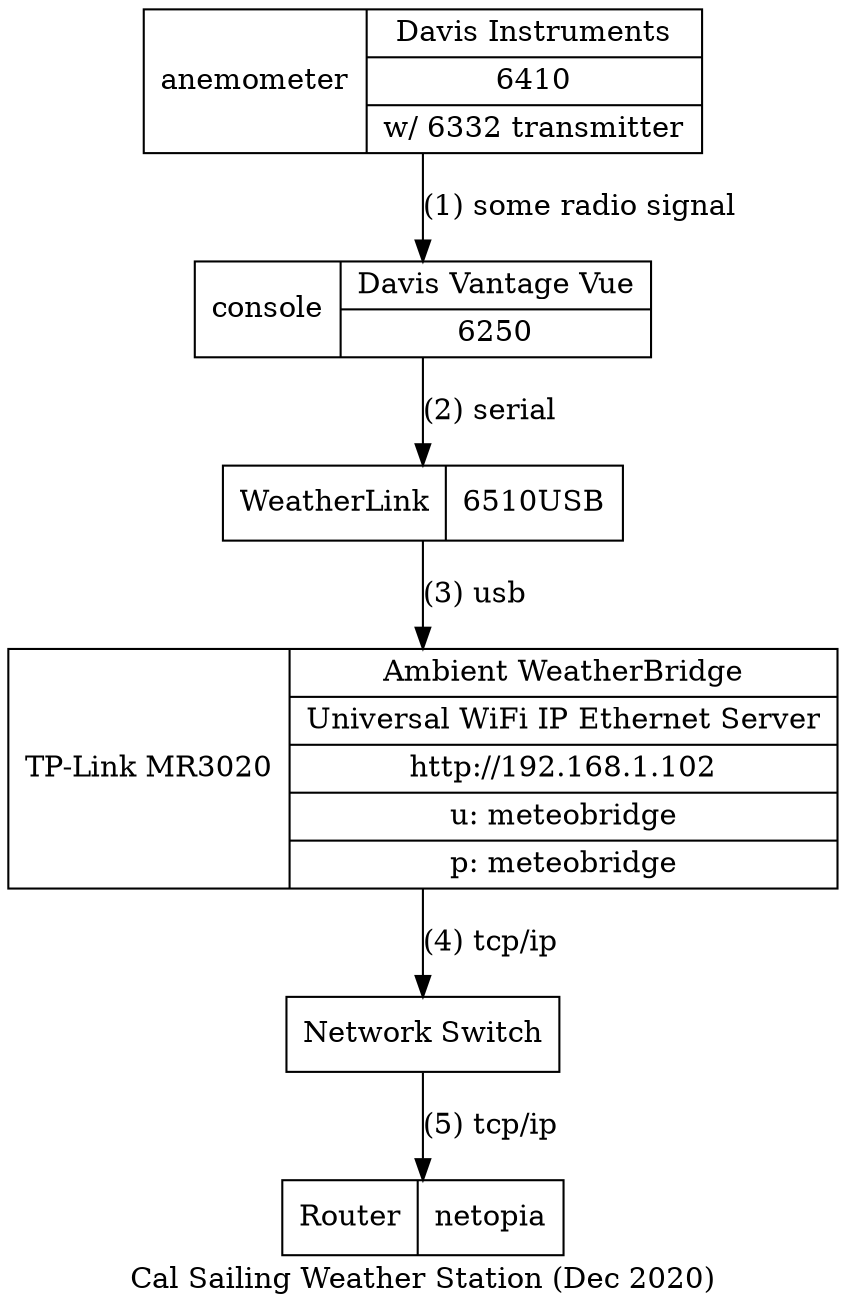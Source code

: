 digraph rendle {
    "wind" [
       label = "anemometer | { Davis Instruments | 6410 | w/ 6332 transmitter }"
       shape = "record"
    ]
    "console" [
        label = "console | { Davis Vantage Vue  | 6250 }"
	 shape = "record"
    ]
    "link" [
        label = "WeatherLink | { 6510USB }"
        shape = "record"
    ]
    "link-ip" [
        label = "TP-Link MR3020  | { Ambient WeatherBridge | Universal WiFi IP Ethernet Server | http://192.168.1.102 | u: meteobridge | p: meteobridge }"
        shape = "record"
    ]
    "switch" [
        label = "Network Switch"
        shape = "record"
    ]
    "router" [
        label = "Router | { netopia }"
        shape = "record"
    ]
    "wind"->"console"[label="(1) some radio signal"]
    "console"->"link"[label="(2) serial"]
    "link"->"link-ip"[label="(3) usb"]
    "link-ip"->"switch"[label="(4) tcp/ip"]
    "switch"->"router"[label="(5) tcp/ip"]
    label="Cal Sailing Weather Station (Dec 2020)"
}
